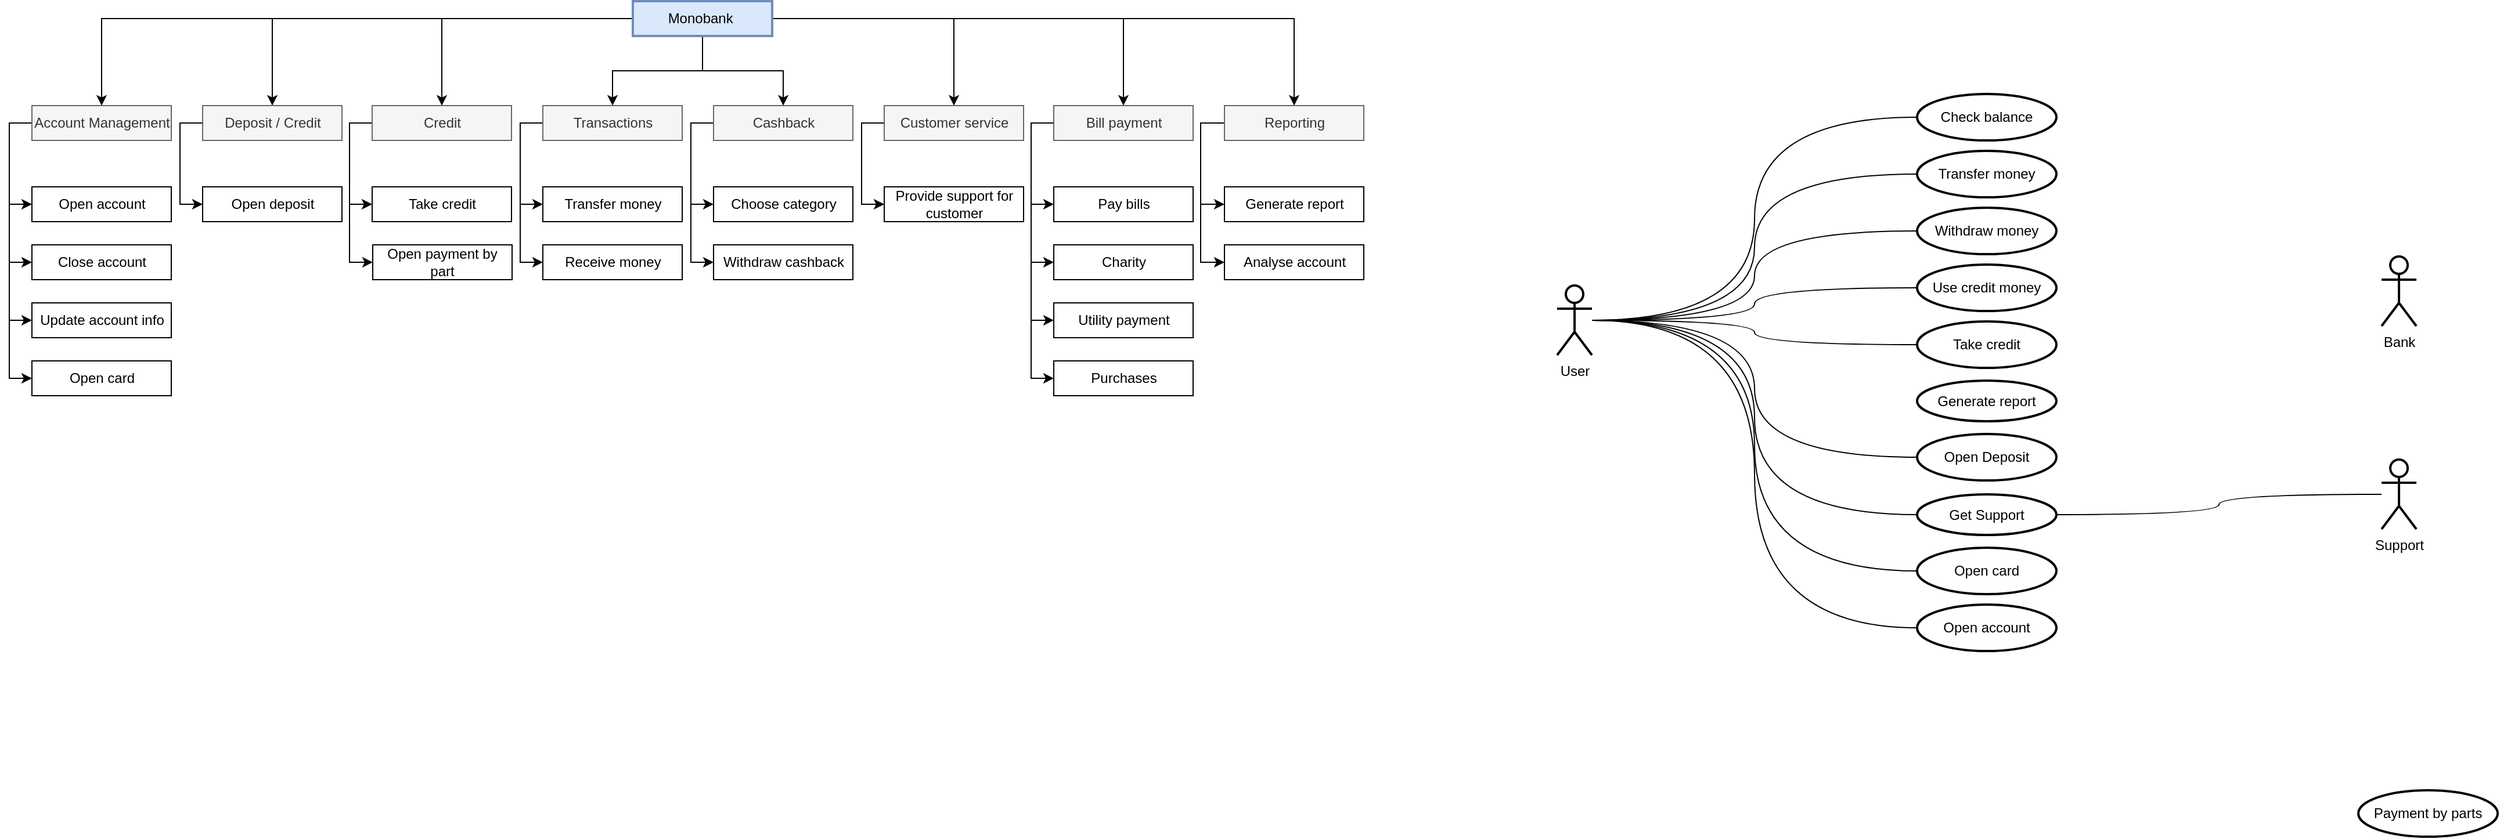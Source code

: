 <mxfile version="20.8.15" type="github">
  <diagram name="Page-1" id="a2duEnbXzy0IIAWoKXlF">
    <mxGraphModel dx="2208" dy="955" grid="1" gridSize="10" guides="1" tooltips="1" connect="1" arrows="1" fold="1" page="1" pageScale="1" pageWidth="827" pageHeight="1169" math="0" shadow="0">
      <root>
        <mxCell id="0" />
        <mxCell id="1" parent="0" />
        <mxCell id="AsIdFK6F4DD6XL9qQPAL-68" style="edgeStyle=orthogonalEdgeStyle;rounded=0;orthogonalLoop=1;jettySize=auto;html=1;" parent="1" source="AsIdFK6F4DD6XL9qQPAL-1" target="AsIdFK6F4DD6XL9qQPAL-2" edge="1">
          <mxGeometry relative="1" as="geometry" />
        </mxCell>
        <mxCell id="AsIdFK6F4DD6XL9qQPAL-69" style="edgeStyle=orthogonalEdgeStyle;rounded=0;orthogonalLoop=1;jettySize=auto;html=1;entryX=0.5;entryY=0;entryDx=0;entryDy=0;" parent="1" source="AsIdFK6F4DD6XL9qQPAL-1" target="AsIdFK6F4DD6XL9qQPAL-38" edge="1">
          <mxGeometry relative="1" as="geometry" />
        </mxCell>
        <mxCell id="AsIdFK6F4DD6XL9qQPAL-70" style="edgeStyle=orthogonalEdgeStyle;rounded=0;orthogonalLoop=1;jettySize=auto;html=1;" parent="1" source="AsIdFK6F4DD6XL9qQPAL-1" target="AsIdFK6F4DD6XL9qQPAL-3" edge="1">
          <mxGeometry relative="1" as="geometry" />
        </mxCell>
        <mxCell id="AsIdFK6F4DD6XL9qQPAL-71" style="edgeStyle=orthogonalEdgeStyle;rounded=0;orthogonalLoop=1;jettySize=auto;html=1;" parent="1" source="AsIdFK6F4DD6XL9qQPAL-1" target="AsIdFK6F4DD6XL9qQPAL-12" edge="1">
          <mxGeometry relative="1" as="geometry" />
        </mxCell>
        <mxCell id="AsIdFK6F4DD6XL9qQPAL-72" style="edgeStyle=orthogonalEdgeStyle;rounded=0;orthogonalLoop=1;jettySize=auto;html=1;entryX=0.5;entryY=0;entryDx=0;entryDy=0;" parent="1" source="AsIdFK6F4DD6XL9qQPAL-1" target="AsIdFK6F4DD6XL9qQPAL-11" edge="1">
          <mxGeometry relative="1" as="geometry" />
        </mxCell>
        <mxCell id="AsIdFK6F4DD6XL9qQPAL-73" style="edgeStyle=orthogonalEdgeStyle;rounded=0;orthogonalLoop=1;jettySize=auto;html=1;" parent="1" source="AsIdFK6F4DD6XL9qQPAL-1" target="AsIdFK6F4DD6XL9qQPAL-4" edge="1">
          <mxGeometry relative="1" as="geometry" />
        </mxCell>
        <mxCell id="AsIdFK6F4DD6XL9qQPAL-74" style="edgeStyle=orthogonalEdgeStyle;rounded=0;orthogonalLoop=1;jettySize=auto;html=1;" parent="1" source="AsIdFK6F4DD6XL9qQPAL-1" target="AsIdFK6F4DD6XL9qQPAL-5" edge="1">
          <mxGeometry relative="1" as="geometry" />
        </mxCell>
        <mxCell id="AsIdFK6F4DD6XL9qQPAL-75" style="edgeStyle=orthogonalEdgeStyle;rounded=0;orthogonalLoop=1;jettySize=auto;html=1;" parent="1" source="AsIdFK6F4DD6XL9qQPAL-1" target="AsIdFK6F4DD6XL9qQPAL-33" edge="1">
          <mxGeometry relative="1" as="geometry" />
        </mxCell>
        <mxCell id="AsIdFK6F4DD6XL9qQPAL-1" value="Monobank&amp;nbsp;" style="rounded=0;whiteSpace=wrap;html=1;strokeWidth=2;fillColor=#dae8fc;strokeColor=#6c8ebf;" parent="1" vertex="1">
          <mxGeometry x="354" y="50" width="120" height="30" as="geometry" />
        </mxCell>
        <mxCell id="AsIdFK6F4DD6XL9qQPAL-53" style="edgeStyle=orthogonalEdgeStyle;rounded=0;orthogonalLoop=1;jettySize=auto;html=1;entryX=0;entryY=0.5;entryDx=0;entryDy=0;" parent="1" source="AsIdFK6F4DD6XL9qQPAL-2" target="AsIdFK6F4DD6XL9qQPAL-14" edge="1">
          <mxGeometry relative="1" as="geometry">
            <Array as="points">
              <mxPoint x="257" y="155" />
              <mxPoint x="257" y="225" />
            </Array>
          </mxGeometry>
        </mxCell>
        <mxCell id="AsIdFK6F4DD6XL9qQPAL-54" style="edgeStyle=orthogonalEdgeStyle;rounded=0;orthogonalLoop=1;jettySize=auto;html=1;entryX=0;entryY=0.5;entryDx=0;entryDy=0;" parent="1" source="AsIdFK6F4DD6XL9qQPAL-2" target="AsIdFK6F4DD6XL9qQPAL-39" edge="1">
          <mxGeometry relative="1" as="geometry">
            <Array as="points">
              <mxPoint x="257" y="155" />
              <mxPoint x="257" y="275" />
            </Array>
          </mxGeometry>
        </mxCell>
        <mxCell id="AsIdFK6F4DD6XL9qQPAL-2" value="Transactions" style="whiteSpace=wrap;html=1;fillColor=#f5f5f5;fontColor=#333333;strokeColor=#666666;" parent="1" vertex="1">
          <mxGeometry x="276.5" y="140" width="120" height="30" as="geometry" />
        </mxCell>
        <mxCell id="AsIdFK6F4DD6XL9qQPAL-50" style="edgeStyle=orthogonalEdgeStyle;rounded=0;orthogonalLoop=1;jettySize=auto;html=1;entryX=0;entryY=0.5;entryDx=0;entryDy=0;" parent="1" source="AsIdFK6F4DD6XL9qQPAL-3" target="AsIdFK6F4DD6XL9qQPAL-27" edge="1">
          <mxGeometry relative="1" as="geometry">
            <Array as="points">
              <mxPoint x="-36" y="155" />
              <mxPoint x="-36" y="225" />
            </Array>
          </mxGeometry>
        </mxCell>
        <mxCell id="AsIdFK6F4DD6XL9qQPAL-3" value="Deposit / Credit" style="whiteSpace=wrap;html=1;fillColor=#f5f5f5;fontColor=#333333;strokeColor=#666666;" parent="1" vertex="1">
          <mxGeometry x="-16.5" y="140" width="120" height="30" as="geometry" />
        </mxCell>
        <mxCell id="AsIdFK6F4DD6XL9qQPAL-58" style="edgeStyle=orthogonalEdgeStyle;rounded=0;orthogonalLoop=1;jettySize=auto;html=1;entryX=0;entryY=0.5;entryDx=0;entryDy=0;" parent="1" source="AsIdFK6F4DD6XL9qQPAL-4" target="AsIdFK6F4DD6XL9qQPAL-40" edge="1">
          <mxGeometry relative="1" as="geometry">
            <Array as="points">
              <mxPoint x="551" y="155" />
              <mxPoint x="551" y="225" />
            </Array>
          </mxGeometry>
        </mxCell>
        <mxCell id="AsIdFK6F4DD6XL9qQPAL-4" value="Customer service" style="whiteSpace=wrap;html=1;fillColor=#f5f5f5;fontColor=#333333;strokeColor=#666666;" parent="1" vertex="1">
          <mxGeometry x="570.5" y="140" width="120" height="30" as="geometry" />
        </mxCell>
        <mxCell id="AsIdFK6F4DD6XL9qQPAL-59" style="edgeStyle=orthogonalEdgeStyle;rounded=0;orthogonalLoop=1;jettySize=auto;html=1;entryX=0;entryY=0.5;entryDx=0;entryDy=0;" parent="1" source="AsIdFK6F4DD6XL9qQPAL-5" target="AsIdFK6F4DD6XL9qQPAL-32" edge="1">
          <mxGeometry relative="1" as="geometry">
            <Array as="points">
              <mxPoint x="697" y="155" />
              <mxPoint x="697" y="225" />
            </Array>
          </mxGeometry>
        </mxCell>
        <mxCell id="AsIdFK6F4DD6XL9qQPAL-60" style="edgeStyle=orthogonalEdgeStyle;rounded=0;orthogonalLoop=1;jettySize=auto;html=1;entryX=0;entryY=0.5;entryDx=0;entryDy=0;" parent="1" source="AsIdFK6F4DD6XL9qQPAL-5" target="AsIdFK6F4DD6XL9qQPAL-7" edge="1">
          <mxGeometry relative="1" as="geometry">
            <Array as="points">
              <mxPoint x="697" y="155" />
              <mxPoint x="697" y="275" />
            </Array>
          </mxGeometry>
        </mxCell>
        <mxCell id="AsIdFK6F4DD6XL9qQPAL-61" style="edgeStyle=orthogonalEdgeStyle;rounded=0;orthogonalLoop=1;jettySize=auto;html=1;entryX=0;entryY=0.5;entryDx=0;entryDy=0;" parent="1" source="AsIdFK6F4DD6XL9qQPAL-5" target="AsIdFK6F4DD6XL9qQPAL-8" edge="1">
          <mxGeometry relative="1" as="geometry">
            <Array as="points">
              <mxPoint x="697" y="155" />
              <mxPoint x="697" y="325" />
            </Array>
          </mxGeometry>
        </mxCell>
        <mxCell id="AsIdFK6F4DD6XL9qQPAL-62" style="edgeStyle=orthogonalEdgeStyle;rounded=0;orthogonalLoop=1;jettySize=auto;html=1;entryX=0;entryY=0.5;entryDx=0;entryDy=0;" parent="1" source="AsIdFK6F4DD6XL9qQPAL-5" target="AsIdFK6F4DD6XL9qQPAL-9" edge="1">
          <mxGeometry relative="1" as="geometry">
            <Array as="points">
              <mxPoint x="697" y="155" />
              <mxPoint x="697" y="375" />
            </Array>
          </mxGeometry>
        </mxCell>
        <mxCell id="AsIdFK6F4DD6XL9qQPAL-5" value="Bill payment" style="whiteSpace=wrap;html=1;fillColor=#f5f5f5;fontColor=#333333;strokeColor=#666666;" parent="1" vertex="1">
          <mxGeometry x="716.5" y="140" width="120" height="30" as="geometry" />
        </mxCell>
        <mxCell id="AsIdFK6F4DD6XL9qQPAL-7" value="Charity" style="whiteSpace=wrap;html=1;" parent="1" vertex="1">
          <mxGeometry x="716.5" y="260" width="120" height="30" as="geometry" />
        </mxCell>
        <mxCell id="AsIdFK6F4DD6XL9qQPAL-8" value="Utility payment" style="whiteSpace=wrap;html=1;" parent="1" vertex="1">
          <mxGeometry x="716.5" y="310" width="120" height="30" as="geometry" />
        </mxCell>
        <mxCell id="AsIdFK6F4DD6XL9qQPAL-9" value="Purchases" style="whiteSpace=wrap;html=1;" parent="1" vertex="1">
          <mxGeometry x="716.5" y="360" width="120" height="30" as="geometry" />
        </mxCell>
        <mxCell id="AsIdFK6F4DD6XL9qQPAL-56" style="edgeStyle=orthogonalEdgeStyle;rounded=0;orthogonalLoop=1;jettySize=auto;html=1;entryX=0;entryY=0.5;entryDx=0;entryDy=0;" parent="1" source="AsIdFK6F4DD6XL9qQPAL-11" target="AsIdFK6F4DD6XL9qQPAL-29" edge="1">
          <mxGeometry relative="1" as="geometry">
            <Array as="points">
              <mxPoint x="404" y="155" />
              <mxPoint x="404" y="225" />
            </Array>
          </mxGeometry>
        </mxCell>
        <mxCell id="AsIdFK6F4DD6XL9qQPAL-57" style="edgeStyle=orthogonalEdgeStyle;rounded=0;orthogonalLoop=1;jettySize=auto;html=1;entryX=0;entryY=0.5;entryDx=0;entryDy=0;" parent="1" source="AsIdFK6F4DD6XL9qQPAL-11" target="AsIdFK6F4DD6XL9qQPAL-31" edge="1">
          <mxGeometry relative="1" as="geometry">
            <Array as="points">
              <mxPoint x="404" y="155" />
              <mxPoint x="404" y="275" />
            </Array>
          </mxGeometry>
        </mxCell>
        <mxCell id="AsIdFK6F4DD6XL9qQPAL-11" value="Cashback" style="whiteSpace=wrap;html=1;fillColor=#f5f5f5;fontColor=#333333;strokeColor=#666666;" parent="1" vertex="1">
          <mxGeometry x="423.5" y="140" width="120" height="30" as="geometry" />
        </mxCell>
        <mxCell id="AsIdFK6F4DD6XL9qQPAL-47" style="edgeStyle=orthogonalEdgeStyle;rounded=0;orthogonalLoop=1;jettySize=auto;html=1;entryX=0;entryY=0.5;entryDx=0;entryDy=0;" parent="1" source="AsIdFK6F4DD6XL9qQPAL-12" target="AsIdFK6F4DD6XL9qQPAL-35" edge="1">
          <mxGeometry relative="1" as="geometry">
            <Array as="points">
              <mxPoint x="-183" y="155" />
              <mxPoint x="-183" y="225" />
            </Array>
          </mxGeometry>
        </mxCell>
        <mxCell id="AsIdFK6F4DD6XL9qQPAL-48" style="edgeStyle=orthogonalEdgeStyle;rounded=0;orthogonalLoop=1;jettySize=auto;html=1;entryX=0;entryY=0.5;entryDx=0;entryDy=0;" parent="1" source="AsIdFK6F4DD6XL9qQPAL-12" target="AsIdFK6F4DD6XL9qQPAL-36" edge="1">
          <mxGeometry relative="1" as="geometry">
            <Array as="points">
              <mxPoint x="-183" y="155" />
              <mxPoint x="-183" y="275" />
            </Array>
          </mxGeometry>
        </mxCell>
        <mxCell id="AsIdFK6F4DD6XL9qQPAL-49" style="edgeStyle=orthogonalEdgeStyle;rounded=0;orthogonalLoop=1;jettySize=auto;html=1;entryX=0;entryY=0.5;entryDx=0;entryDy=0;" parent="1" source="AsIdFK6F4DD6XL9qQPAL-12" target="AsIdFK6F4DD6XL9qQPAL-37" edge="1">
          <mxGeometry relative="1" as="geometry">
            <Array as="points">
              <mxPoint x="-183" y="155" />
              <mxPoint x="-183" y="325" />
            </Array>
          </mxGeometry>
        </mxCell>
        <mxCell id="AsIdFK6F4DD6XL9qQPAL-88" style="edgeStyle=orthogonalEdgeStyle;rounded=0;orthogonalLoop=1;jettySize=auto;html=1;entryX=0;entryY=0.5;entryDx=0;entryDy=0;" parent="1" source="AsIdFK6F4DD6XL9qQPAL-12" target="AsIdFK6F4DD6XL9qQPAL-87" edge="1">
          <mxGeometry relative="1" as="geometry">
            <Array as="points">
              <mxPoint x="-183" y="155" />
              <mxPoint x="-183" y="375" />
            </Array>
          </mxGeometry>
        </mxCell>
        <mxCell id="AsIdFK6F4DD6XL9qQPAL-12" value="Account Management" style="whiteSpace=wrap;html=1;fillColor=#f5f5f5;fontColor=#333333;strokeColor=#666666;" parent="1" vertex="1">
          <mxGeometry x="-163.5" y="140" width="120" height="30" as="geometry" />
        </mxCell>
        <mxCell id="AsIdFK6F4DD6XL9qQPAL-14" value="Transfer money" style="whiteSpace=wrap;html=1;" parent="1" vertex="1">
          <mxGeometry x="276.5" y="210" width="120" height="30" as="geometry" />
        </mxCell>
        <mxCell id="AsIdFK6F4DD6XL9qQPAL-16" value="Generate report" style="whiteSpace=wrap;html=1;" parent="1" vertex="1">
          <mxGeometry x="863.5" y="210" width="120" height="30" as="geometry" />
        </mxCell>
        <mxCell id="AsIdFK6F4DD6XL9qQPAL-22" value="Take credit" style="whiteSpace=wrap;html=1;" parent="1" vertex="1">
          <mxGeometry x="129.5" y="210" width="120" height="30" as="geometry" />
        </mxCell>
        <mxCell id="AsIdFK6F4DD6XL9qQPAL-24" value="Open payment by part" style="whiteSpace=wrap;html=1;" parent="1" vertex="1">
          <mxGeometry x="130" y="260" width="120" height="30" as="geometry" />
        </mxCell>
        <mxCell id="AsIdFK6F4DD6XL9qQPAL-27" value="Open deposit" style="whiteSpace=wrap;html=1;" parent="1" vertex="1">
          <mxGeometry x="-16.5" y="210" width="120" height="30" as="geometry" />
        </mxCell>
        <mxCell id="AsIdFK6F4DD6XL9qQPAL-29" value="Choose category" style="whiteSpace=wrap;html=1;" parent="1" vertex="1">
          <mxGeometry x="423.5" y="210" width="120" height="30" as="geometry" />
        </mxCell>
        <mxCell id="AsIdFK6F4DD6XL9qQPAL-31" value="Withdraw cashback" style="whiteSpace=wrap;html=1;" parent="1" vertex="1">
          <mxGeometry x="423.5" y="260" width="120" height="30" as="geometry" />
        </mxCell>
        <mxCell id="AsIdFK6F4DD6XL9qQPAL-32" value="Pay bills" style="whiteSpace=wrap;html=1;" parent="1" vertex="1">
          <mxGeometry x="716.5" y="210" width="120" height="30" as="geometry" />
        </mxCell>
        <mxCell id="AsIdFK6F4DD6XL9qQPAL-66" style="edgeStyle=orthogonalEdgeStyle;rounded=0;orthogonalLoop=1;jettySize=auto;html=1;entryX=0;entryY=0.5;entryDx=0;entryDy=0;" parent="1" source="AsIdFK6F4DD6XL9qQPAL-33" target="AsIdFK6F4DD6XL9qQPAL-16" edge="1">
          <mxGeometry relative="1" as="geometry">
            <Array as="points">
              <mxPoint x="843" y="155" />
              <mxPoint x="843" y="225" />
            </Array>
          </mxGeometry>
        </mxCell>
        <mxCell id="AsIdFK6F4DD6XL9qQPAL-67" style="edgeStyle=orthogonalEdgeStyle;rounded=0;orthogonalLoop=1;jettySize=auto;html=1;entryX=0;entryY=0.5;entryDx=0;entryDy=0;" parent="1" source="AsIdFK6F4DD6XL9qQPAL-33" target="AsIdFK6F4DD6XL9qQPAL-34" edge="1">
          <mxGeometry relative="1" as="geometry">
            <Array as="points">
              <mxPoint x="843" y="155" />
              <mxPoint x="843" y="275" />
            </Array>
          </mxGeometry>
        </mxCell>
        <mxCell id="AsIdFK6F4DD6XL9qQPAL-33" value="Reporting" style="whiteSpace=wrap;html=1;fillColor=#f5f5f5;fontColor=#333333;strokeColor=#666666;" parent="1" vertex="1">
          <mxGeometry x="863.5" y="140" width="120" height="30" as="geometry" />
        </mxCell>
        <mxCell id="AsIdFK6F4DD6XL9qQPAL-34" value="Analyse account" style="whiteSpace=wrap;html=1;" parent="1" vertex="1">
          <mxGeometry x="863.5" y="260" width="120" height="30" as="geometry" />
        </mxCell>
        <mxCell id="AsIdFK6F4DD6XL9qQPAL-35" value="Open account" style="whiteSpace=wrap;html=1;" parent="1" vertex="1">
          <mxGeometry x="-163.5" y="210" width="120" height="30" as="geometry" />
        </mxCell>
        <mxCell id="AsIdFK6F4DD6XL9qQPAL-36" value="Close account" style="whiteSpace=wrap;html=1;" parent="1" vertex="1">
          <mxGeometry x="-163.5" y="260" width="120" height="30" as="geometry" />
        </mxCell>
        <mxCell id="AsIdFK6F4DD6XL9qQPAL-37" value="Update account info" style="whiteSpace=wrap;html=1;" parent="1" vertex="1">
          <mxGeometry x="-163.5" y="310" width="120" height="30" as="geometry" />
        </mxCell>
        <mxCell id="AsIdFK6F4DD6XL9qQPAL-51" style="edgeStyle=orthogonalEdgeStyle;rounded=0;orthogonalLoop=1;jettySize=auto;html=1;entryX=0;entryY=0.5;entryDx=0;entryDy=0;" parent="1" source="AsIdFK6F4DD6XL9qQPAL-38" target="AsIdFK6F4DD6XL9qQPAL-22" edge="1">
          <mxGeometry relative="1" as="geometry">
            <Array as="points">
              <mxPoint x="110" y="155" />
              <mxPoint x="110" y="225" />
            </Array>
          </mxGeometry>
        </mxCell>
        <mxCell id="AsIdFK6F4DD6XL9qQPAL-52" style="edgeStyle=orthogonalEdgeStyle;rounded=0;orthogonalLoop=1;jettySize=auto;html=1;entryX=0;entryY=0.5;entryDx=0;entryDy=0;" parent="1" source="AsIdFK6F4DD6XL9qQPAL-38" target="AsIdFK6F4DD6XL9qQPAL-24" edge="1">
          <mxGeometry relative="1" as="geometry">
            <Array as="points">
              <mxPoint x="110" y="155" />
              <mxPoint x="110" y="275" />
            </Array>
          </mxGeometry>
        </mxCell>
        <mxCell id="AsIdFK6F4DD6XL9qQPAL-38" value="Credit" style="whiteSpace=wrap;html=1;fillColor=#f5f5f5;fontColor=#333333;strokeColor=#666666;" parent="1" vertex="1">
          <mxGeometry x="129.5" y="140" width="120" height="30" as="geometry" />
        </mxCell>
        <mxCell id="AsIdFK6F4DD6XL9qQPAL-39" value="Receive money" style="whiteSpace=wrap;html=1;" parent="1" vertex="1">
          <mxGeometry x="276.5" y="260" width="120" height="30" as="geometry" />
        </mxCell>
        <mxCell id="AsIdFK6F4DD6XL9qQPAL-40" value="Provide support for customer" style="whiteSpace=wrap;html=1;" parent="1" vertex="1">
          <mxGeometry x="570.5" y="210" width="120" height="30" as="geometry" />
        </mxCell>
        <mxCell id="AsIdFK6F4DD6XL9qQPAL-76" value="Transfer money" style="ellipse;whiteSpace=wrap;html=1;strokeWidth=2;" parent="1" vertex="1">
          <mxGeometry x="1460" y="179" width="120" height="40" as="geometry" />
        </mxCell>
        <mxCell id="AsIdFK6F4DD6XL9qQPAL-77" value="Open Deposit" style="ellipse;whiteSpace=wrap;html=1;strokeWidth=2;" parent="1" vertex="1">
          <mxGeometry x="1460" y="423" width="120" height="40" as="geometry" />
        </mxCell>
        <mxCell id="AsIdFK6F4DD6XL9qQPAL-78" value="Take credit" style="ellipse;whiteSpace=wrap;html=1;strokeWidth=2;" parent="1" vertex="1">
          <mxGeometry x="1460" y="326" width="120" height="40" as="geometry" />
        </mxCell>
        <mxCell id="AsIdFK6F4DD6XL9qQPAL-79" value="Payment by parts" style="ellipse;whiteSpace=wrap;html=1;strokeWidth=2;" parent="1" vertex="1">
          <mxGeometry x="1840" y="730" width="120" height="40" as="geometry" />
        </mxCell>
        <mxCell id="4nMvluG5tk5VkBTDZK9o-6" style="edgeStyle=orthogonalEdgeStyle;curved=1;rounded=0;orthogonalLoop=1;jettySize=auto;html=1;entryX=0;entryY=0.5;entryDx=0;entryDy=0;endArrow=none;endFill=0;" edge="1" parent="1" source="AsIdFK6F4DD6XL9qQPAL-80" target="AsIdFK6F4DD6XL9qQPAL-85">
          <mxGeometry relative="1" as="geometry" />
        </mxCell>
        <mxCell id="4nMvluG5tk5VkBTDZK9o-9" style="edgeStyle=orthogonalEdgeStyle;curved=1;orthogonalLoop=1;jettySize=auto;html=1;entryX=0;entryY=0.5;entryDx=0;entryDy=0;endArrow=none;endFill=0;" edge="1" parent="1" source="AsIdFK6F4DD6XL9qQPAL-80" target="AsIdFK6F4DD6XL9qQPAL-84">
          <mxGeometry relative="1" as="geometry" />
        </mxCell>
        <mxCell id="4nMvluG5tk5VkBTDZK9o-10" style="edgeStyle=orthogonalEdgeStyle;curved=1;orthogonalLoop=1;jettySize=auto;html=1;entryX=0;entryY=0.5;entryDx=0;entryDy=0;endArrow=none;endFill=0;" edge="1" parent="1" source="AsIdFK6F4DD6XL9qQPAL-80" target="AsIdFK6F4DD6XL9qQPAL-86">
          <mxGeometry relative="1" as="geometry" />
        </mxCell>
        <mxCell id="4nMvluG5tk5VkBTDZK9o-11" style="edgeStyle=orthogonalEdgeStyle;curved=1;orthogonalLoop=1;jettySize=auto;html=1;endArrow=none;endFill=0;" edge="1" parent="1" source="AsIdFK6F4DD6XL9qQPAL-80" target="AsIdFK6F4DD6XL9qQPAL-78">
          <mxGeometry relative="1" as="geometry" />
        </mxCell>
        <mxCell id="4nMvluG5tk5VkBTDZK9o-12" style="edgeStyle=orthogonalEdgeStyle;curved=1;orthogonalLoop=1;jettySize=auto;html=1;entryX=0;entryY=0.5;entryDx=0;entryDy=0;endArrow=none;endFill=0;" edge="1" parent="1" source="AsIdFK6F4DD6XL9qQPAL-80" target="4nMvluG5tk5VkBTDZK9o-1">
          <mxGeometry relative="1" as="geometry" />
        </mxCell>
        <mxCell id="4nMvluG5tk5VkBTDZK9o-13" style="edgeStyle=orthogonalEdgeStyle;curved=1;orthogonalLoop=1;jettySize=auto;html=1;entryX=0;entryY=0.5;entryDx=0;entryDy=0;endArrow=none;endFill=0;" edge="1" parent="1" source="AsIdFK6F4DD6XL9qQPAL-80" target="AsIdFK6F4DD6XL9qQPAL-77">
          <mxGeometry relative="1" as="geometry" />
        </mxCell>
        <mxCell id="4nMvluG5tk5VkBTDZK9o-14" style="edgeStyle=orthogonalEdgeStyle;curved=1;orthogonalLoop=1;jettySize=auto;html=1;entryX=0;entryY=0.5;entryDx=0;entryDy=0;endArrow=none;endFill=0;" edge="1" parent="1" source="AsIdFK6F4DD6XL9qQPAL-80" target="AsIdFK6F4DD6XL9qQPAL-76">
          <mxGeometry relative="1" as="geometry" />
        </mxCell>
        <mxCell id="4nMvluG5tk5VkBTDZK9o-15" style="edgeStyle=orthogonalEdgeStyle;curved=1;orthogonalLoop=1;jettySize=auto;html=1;entryX=0;entryY=0.5;entryDx=0;entryDy=0;endArrow=none;endFill=0;" edge="1" parent="1" source="AsIdFK6F4DD6XL9qQPAL-80" target="4nMvluG5tk5VkBTDZK9o-2">
          <mxGeometry relative="1" as="geometry" />
        </mxCell>
        <mxCell id="4nMvluG5tk5VkBTDZK9o-16" style="edgeStyle=orthogonalEdgeStyle;curved=1;orthogonalLoop=1;jettySize=auto;html=1;entryX=0;entryY=0.5;entryDx=0;entryDy=0;endArrow=none;endFill=0;" edge="1" parent="1" source="AsIdFK6F4DD6XL9qQPAL-80" target="4nMvluG5tk5VkBTDZK9o-3">
          <mxGeometry relative="1" as="geometry" />
        </mxCell>
        <mxCell id="AsIdFK6F4DD6XL9qQPAL-80" value="User" style="shape=umlActor;verticalLabelPosition=bottom;verticalAlign=top;html=1;outlineConnect=0;strokeWidth=2;" parent="1" vertex="1">
          <mxGeometry x="1150" y="295" width="30" height="60" as="geometry" />
        </mxCell>
        <mxCell id="AsIdFK6F4DD6XL9qQPAL-81" value="Bank" style="shape=umlActor;verticalLabelPosition=bottom;verticalAlign=top;html=1;outlineConnect=0;strokeWidth=2;" parent="1" vertex="1">
          <mxGeometry x="1860" y="270" width="30" height="60" as="geometry" />
        </mxCell>
        <mxCell id="4nMvluG5tk5VkBTDZK9o-4" style="edgeStyle=orthogonalEdgeStyle;rounded=0;orthogonalLoop=1;jettySize=auto;html=1;entryX=1;entryY=0.5;entryDx=0;entryDy=0;curved=1;endArrow=none;endFill=0;" edge="1" parent="1" source="AsIdFK6F4DD6XL9qQPAL-82" target="AsIdFK6F4DD6XL9qQPAL-85">
          <mxGeometry relative="1" as="geometry" />
        </mxCell>
        <mxCell id="AsIdFK6F4DD6XL9qQPAL-82" value="Support" style="shape=umlActor;verticalLabelPosition=bottom;verticalAlign=top;html=1;outlineConnect=0;strokeWidth=2;" parent="1" vertex="1">
          <mxGeometry x="1860" y="445" width="30" height="60" as="geometry" />
        </mxCell>
        <mxCell id="AsIdFK6F4DD6XL9qQPAL-83" value="Generate report" style="ellipse;whiteSpace=wrap;html=1;strokeWidth=2;" parent="1" vertex="1">
          <mxGeometry x="1460" y="377" width="120" height="35" as="geometry" />
        </mxCell>
        <mxCell id="AsIdFK6F4DD6XL9qQPAL-84" value="Open card" style="ellipse;whiteSpace=wrap;html=1;strokeWidth=2;" parent="1" vertex="1">
          <mxGeometry x="1460" y="521" width="120" height="40" as="geometry" />
        </mxCell>
        <mxCell id="AsIdFK6F4DD6XL9qQPAL-85" value="Get Support" style="ellipse;whiteSpace=wrap;html=1;strokeWidth=2;" parent="1" vertex="1">
          <mxGeometry x="1460" y="475" width="120" height="35" as="geometry" />
        </mxCell>
        <mxCell id="AsIdFK6F4DD6XL9qQPAL-86" value="Use credit money" style="ellipse;whiteSpace=wrap;html=1;strokeWidth=2;" parent="1" vertex="1">
          <mxGeometry x="1460" y="277" width="120" height="40" as="geometry" />
        </mxCell>
        <mxCell id="AsIdFK6F4DD6XL9qQPAL-87" value="Open card" style="whiteSpace=wrap;html=1;" parent="1" vertex="1">
          <mxGeometry x="-163.5" y="360" width="120" height="30" as="geometry" />
        </mxCell>
        <mxCell id="4nMvluG5tk5VkBTDZK9o-1" value="Withdraw money" style="ellipse;whiteSpace=wrap;html=1;strokeWidth=2;" vertex="1" parent="1">
          <mxGeometry x="1460" y="228" width="120" height="40" as="geometry" />
        </mxCell>
        <mxCell id="4nMvluG5tk5VkBTDZK9o-2" value="Open account" style="ellipse;whiteSpace=wrap;html=1;strokeWidth=2;" vertex="1" parent="1">
          <mxGeometry x="1460" y="570" width="120" height="40" as="geometry" />
        </mxCell>
        <mxCell id="4nMvluG5tk5VkBTDZK9o-3" value="Check balance" style="ellipse;whiteSpace=wrap;html=1;strokeWidth=2;" vertex="1" parent="1">
          <mxGeometry x="1460" y="130" width="120" height="40" as="geometry" />
        </mxCell>
      </root>
    </mxGraphModel>
  </diagram>
</mxfile>
